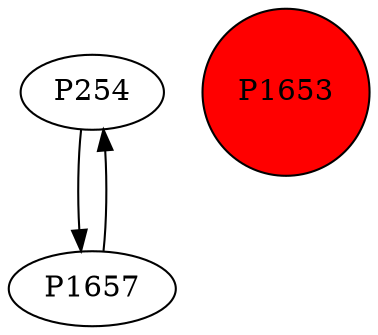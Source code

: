 digraph {
	P254 -> P1657
	P1657 -> P254
	P1653 [shape=circle]
	P1653 [style=filled]
	P1653 [fillcolor=red]
}